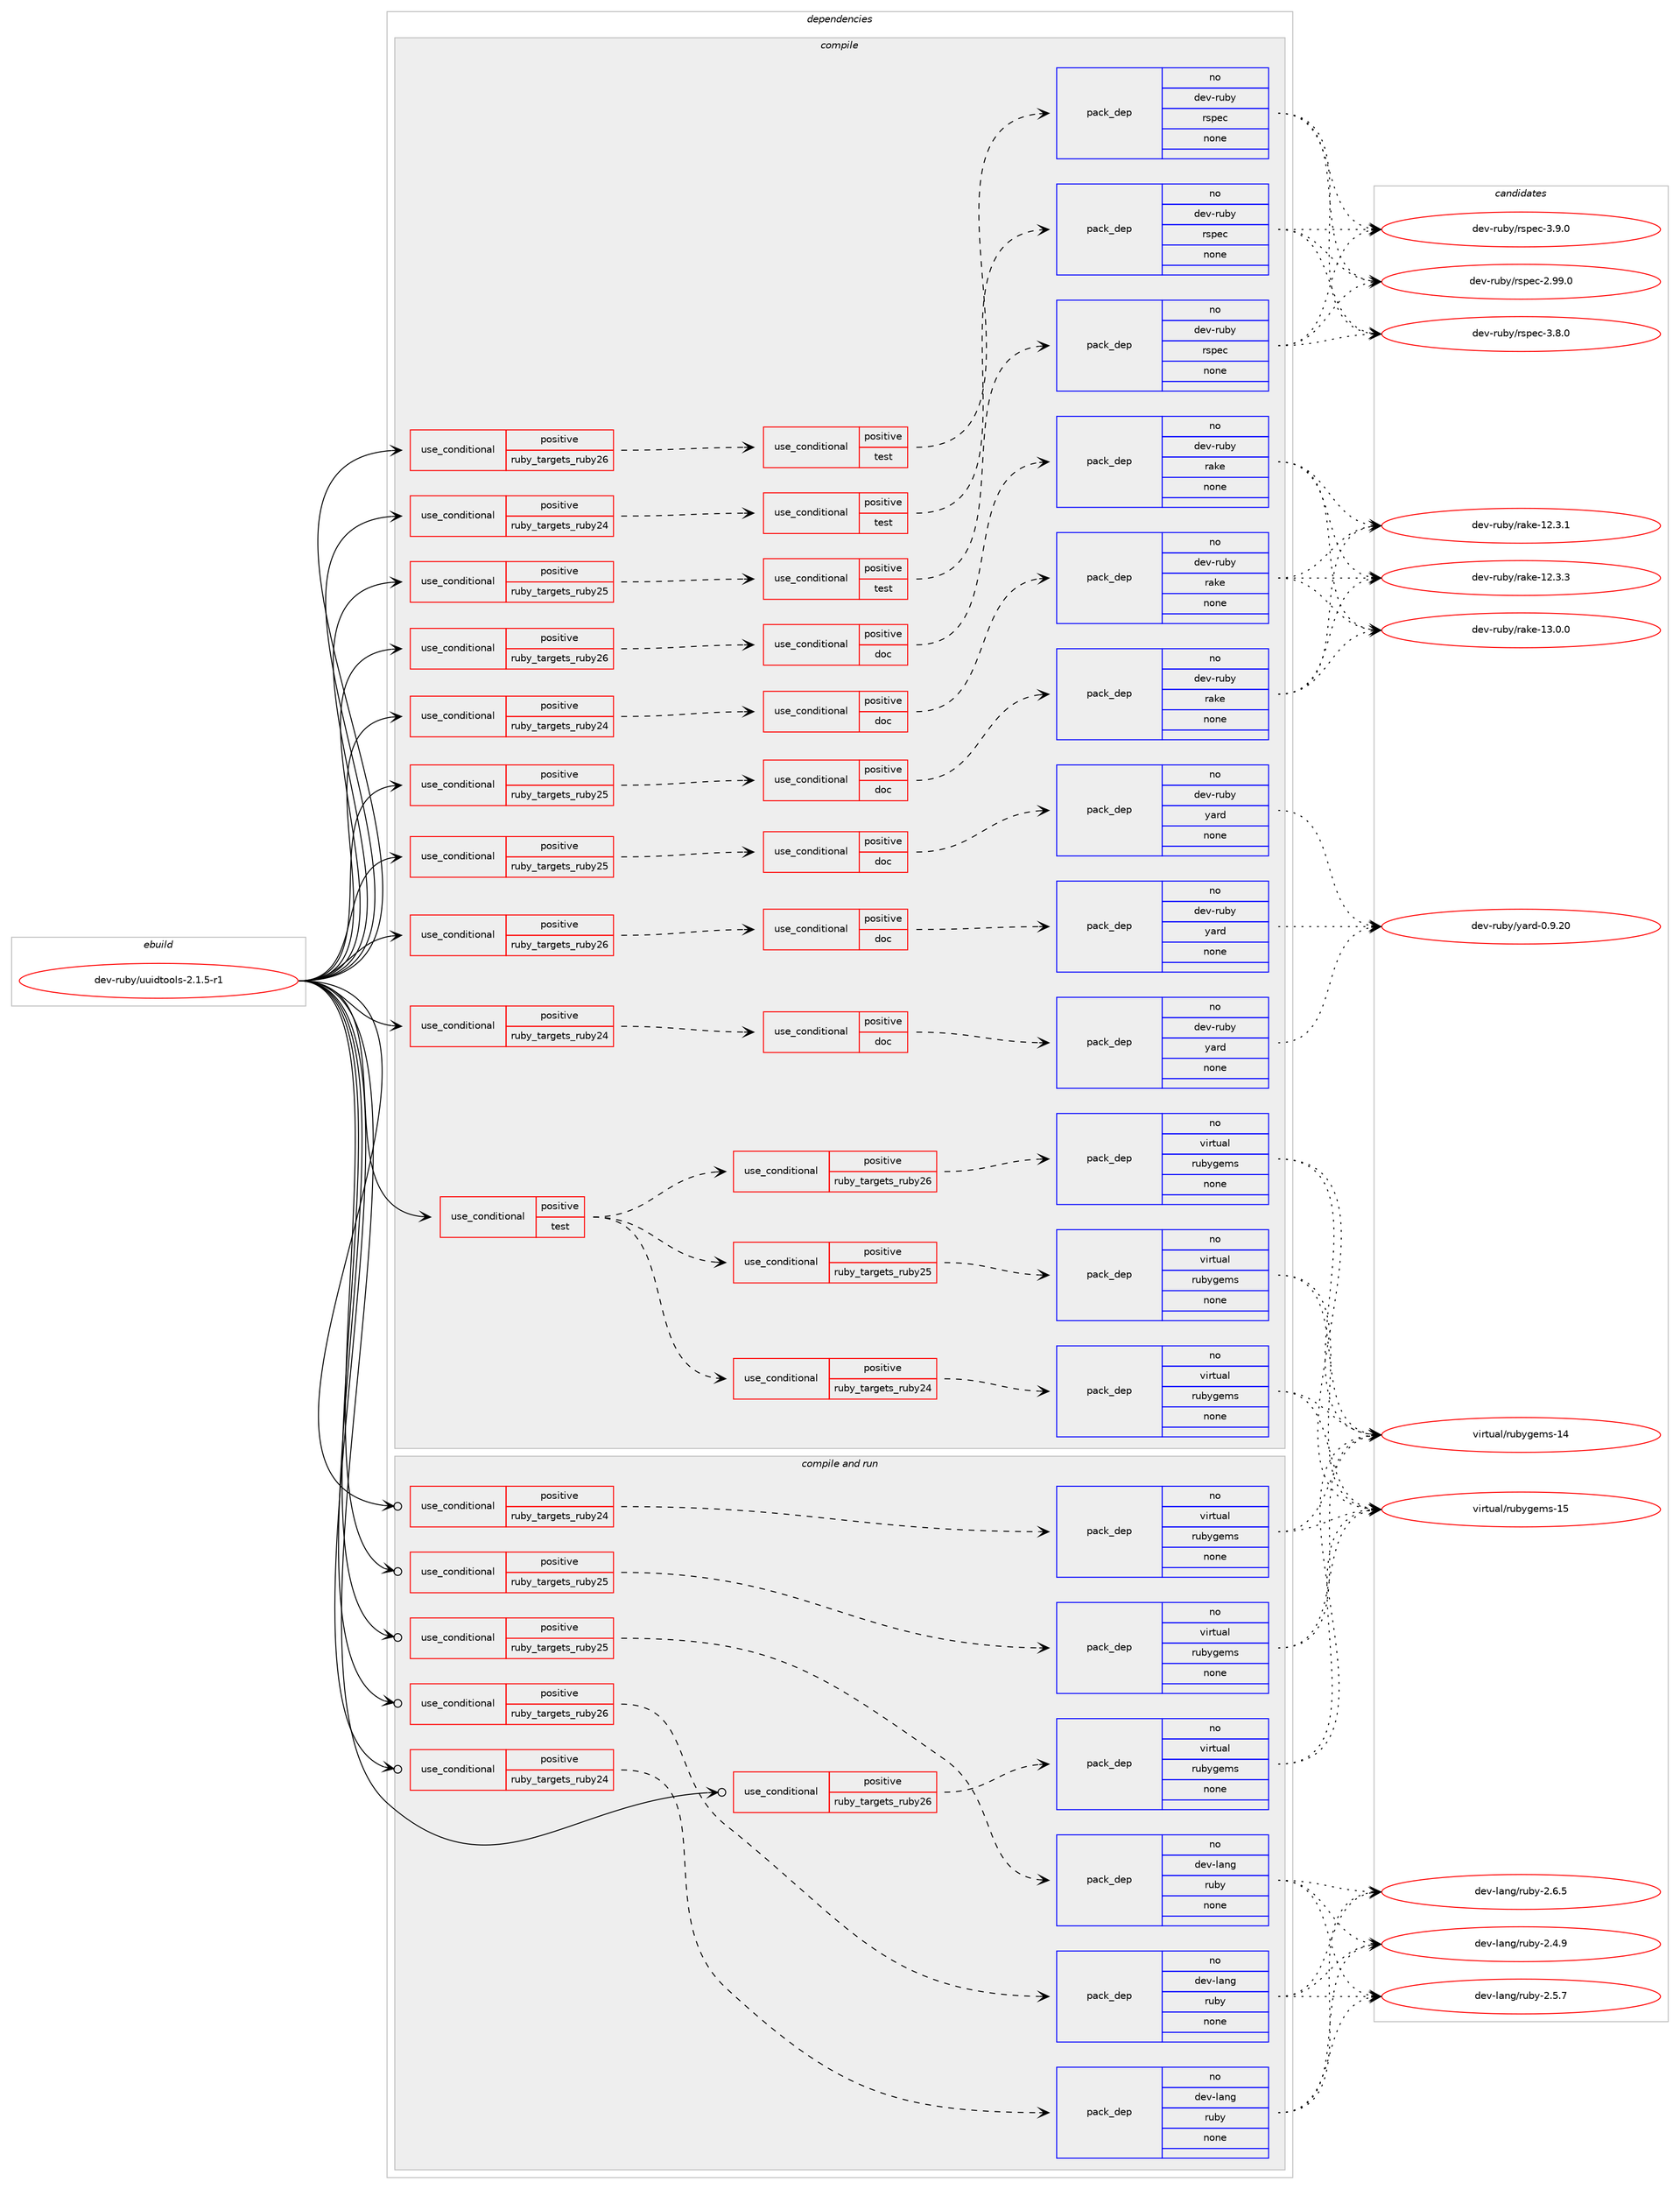 digraph prolog {

# *************
# Graph options
# *************

newrank=true;
concentrate=true;
compound=true;
graph [rankdir=LR,fontname=Helvetica,fontsize=10,ranksep=1.5];#, ranksep=2.5, nodesep=0.2];
edge  [arrowhead=vee];
node  [fontname=Helvetica,fontsize=10];

# **********
# The ebuild
# **********

subgraph cluster_leftcol {
color=gray;
rank=same;
label=<<i>ebuild</i>>;
id [label="dev-ruby/uuidtools-2.1.5-r1", color=red, width=4, href="../dev-ruby/uuidtools-2.1.5-r1.svg"];
}

# ****************
# The dependencies
# ****************

subgraph cluster_midcol {
color=gray;
label=<<i>dependencies</i>>;
subgraph cluster_compile {
fillcolor="#eeeeee";
style=filled;
label=<<i>compile</i>>;
subgraph cond180689 {
dependency721802 [label=<<TABLE BORDER="0" CELLBORDER="1" CELLSPACING="0" CELLPADDING="4"><TR><TD ROWSPAN="3" CELLPADDING="10">use_conditional</TD></TR><TR><TD>positive</TD></TR><TR><TD>ruby_targets_ruby24</TD></TR></TABLE>>, shape=none, color=red];
subgraph cond180690 {
dependency721803 [label=<<TABLE BORDER="0" CELLBORDER="1" CELLSPACING="0" CELLPADDING="4"><TR><TD ROWSPAN="3" CELLPADDING="10">use_conditional</TD></TR><TR><TD>positive</TD></TR><TR><TD>doc</TD></TR></TABLE>>, shape=none, color=red];
subgraph pack529067 {
dependency721804 [label=<<TABLE BORDER="0" CELLBORDER="1" CELLSPACING="0" CELLPADDING="4" WIDTH="220"><TR><TD ROWSPAN="6" CELLPADDING="30">pack_dep</TD></TR><TR><TD WIDTH="110">no</TD></TR><TR><TD>dev-ruby</TD></TR><TR><TD>rake</TD></TR><TR><TD>none</TD></TR><TR><TD></TD></TR></TABLE>>, shape=none, color=blue];
}
dependency721803:e -> dependency721804:w [weight=20,style="dashed",arrowhead="vee"];
}
dependency721802:e -> dependency721803:w [weight=20,style="dashed",arrowhead="vee"];
}
id:e -> dependency721802:w [weight=20,style="solid",arrowhead="vee"];
subgraph cond180691 {
dependency721805 [label=<<TABLE BORDER="0" CELLBORDER="1" CELLSPACING="0" CELLPADDING="4"><TR><TD ROWSPAN="3" CELLPADDING="10">use_conditional</TD></TR><TR><TD>positive</TD></TR><TR><TD>ruby_targets_ruby24</TD></TR></TABLE>>, shape=none, color=red];
subgraph cond180692 {
dependency721806 [label=<<TABLE BORDER="0" CELLBORDER="1" CELLSPACING="0" CELLPADDING="4"><TR><TD ROWSPAN="3" CELLPADDING="10">use_conditional</TD></TR><TR><TD>positive</TD></TR><TR><TD>doc</TD></TR></TABLE>>, shape=none, color=red];
subgraph pack529068 {
dependency721807 [label=<<TABLE BORDER="0" CELLBORDER="1" CELLSPACING="0" CELLPADDING="4" WIDTH="220"><TR><TD ROWSPAN="6" CELLPADDING="30">pack_dep</TD></TR><TR><TD WIDTH="110">no</TD></TR><TR><TD>dev-ruby</TD></TR><TR><TD>yard</TD></TR><TR><TD>none</TD></TR><TR><TD></TD></TR></TABLE>>, shape=none, color=blue];
}
dependency721806:e -> dependency721807:w [weight=20,style="dashed",arrowhead="vee"];
}
dependency721805:e -> dependency721806:w [weight=20,style="dashed",arrowhead="vee"];
}
id:e -> dependency721805:w [weight=20,style="solid",arrowhead="vee"];
subgraph cond180693 {
dependency721808 [label=<<TABLE BORDER="0" CELLBORDER="1" CELLSPACING="0" CELLPADDING="4"><TR><TD ROWSPAN="3" CELLPADDING="10">use_conditional</TD></TR><TR><TD>positive</TD></TR><TR><TD>ruby_targets_ruby24</TD></TR></TABLE>>, shape=none, color=red];
subgraph cond180694 {
dependency721809 [label=<<TABLE BORDER="0" CELLBORDER="1" CELLSPACING="0" CELLPADDING="4"><TR><TD ROWSPAN="3" CELLPADDING="10">use_conditional</TD></TR><TR><TD>positive</TD></TR><TR><TD>test</TD></TR></TABLE>>, shape=none, color=red];
subgraph pack529069 {
dependency721810 [label=<<TABLE BORDER="0" CELLBORDER="1" CELLSPACING="0" CELLPADDING="4" WIDTH="220"><TR><TD ROWSPAN="6" CELLPADDING="30">pack_dep</TD></TR><TR><TD WIDTH="110">no</TD></TR><TR><TD>dev-ruby</TD></TR><TR><TD>rspec</TD></TR><TR><TD>none</TD></TR><TR><TD></TD></TR></TABLE>>, shape=none, color=blue];
}
dependency721809:e -> dependency721810:w [weight=20,style="dashed",arrowhead="vee"];
}
dependency721808:e -> dependency721809:w [weight=20,style="dashed",arrowhead="vee"];
}
id:e -> dependency721808:w [weight=20,style="solid",arrowhead="vee"];
subgraph cond180695 {
dependency721811 [label=<<TABLE BORDER="0" CELLBORDER="1" CELLSPACING="0" CELLPADDING="4"><TR><TD ROWSPAN="3" CELLPADDING="10">use_conditional</TD></TR><TR><TD>positive</TD></TR><TR><TD>ruby_targets_ruby25</TD></TR></TABLE>>, shape=none, color=red];
subgraph cond180696 {
dependency721812 [label=<<TABLE BORDER="0" CELLBORDER="1" CELLSPACING="0" CELLPADDING="4"><TR><TD ROWSPAN="3" CELLPADDING="10">use_conditional</TD></TR><TR><TD>positive</TD></TR><TR><TD>doc</TD></TR></TABLE>>, shape=none, color=red];
subgraph pack529070 {
dependency721813 [label=<<TABLE BORDER="0" CELLBORDER="1" CELLSPACING="0" CELLPADDING="4" WIDTH="220"><TR><TD ROWSPAN="6" CELLPADDING="30">pack_dep</TD></TR><TR><TD WIDTH="110">no</TD></TR><TR><TD>dev-ruby</TD></TR><TR><TD>rake</TD></TR><TR><TD>none</TD></TR><TR><TD></TD></TR></TABLE>>, shape=none, color=blue];
}
dependency721812:e -> dependency721813:w [weight=20,style="dashed",arrowhead="vee"];
}
dependency721811:e -> dependency721812:w [weight=20,style="dashed",arrowhead="vee"];
}
id:e -> dependency721811:w [weight=20,style="solid",arrowhead="vee"];
subgraph cond180697 {
dependency721814 [label=<<TABLE BORDER="0" CELLBORDER="1" CELLSPACING="0" CELLPADDING="4"><TR><TD ROWSPAN="3" CELLPADDING="10">use_conditional</TD></TR><TR><TD>positive</TD></TR><TR><TD>ruby_targets_ruby25</TD></TR></TABLE>>, shape=none, color=red];
subgraph cond180698 {
dependency721815 [label=<<TABLE BORDER="0" CELLBORDER="1" CELLSPACING="0" CELLPADDING="4"><TR><TD ROWSPAN="3" CELLPADDING="10">use_conditional</TD></TR><TR><TD>positive</TD></TR><TR><TD>doc</TD></TR></TABLE>>, shape=none, color=red];
subgraph pack529071 {
dependency721816 [label=<<TABLE BORDER="0" CELLBORDER="1" CELLSPACING="0" CELLPADDING="4" WIDTH="220"><TR><TD ROWSPAN="6" CELLPADDING="30">pack_dep</TD></TR><TR><TD WIDTH="110">no</TD></TR><TR><TD>dev-ruby</TD></TR><TR><TD>yard</TD></TR><TR><TD>none</TD></TR><TR><TD></TD></TR></TABLE>>, shape=none, color=blue];
}
dependency721815:e -> dependency721816:w [weight=20,style="dashed",arrowhead="vee"];
}
dependency721814:e -> dependency721815:w [weight=20,style="dashed",arrowhead="vee"];
}
id:e -> dependency721814:w [weight=20,style="solid",arrowhead="vee"];
subgraph cond180699 {
dependency721817 [label=<<TABLE BORDER="0" CELLBORDER="1" CELLSPACING="0" CELLPADDING="4"><TR><TD ROWSPAN="3" CELLPADDING="10">use_conditional</TD></TR><TR><TD>positive</TD></TR><TR><TD>ruby_targets_ruby25</TD></TR></TABLE>>, shape=none, color=red];
subgraph cond180700 {
dependency721818 [label=<<TABLE BORDER="0" CELLBORDER="1" CELLSPACING="0" CELLPADDING="4"><TR><TD ROWSPAN="3" CELLPADDING="10">use_conditional</TD></TR><TR><TD>positive</TD></TR><TR><TD>test</TD></TR></TABLE>>, shape=none, color=red];
subgraph pack529072 {
dependency721819 [label=<<TABLE BORDER="0" CELLBORDER="1" CELLSPACING="0" CELLPADDING="4" WIDTH="220"><TR><TD ROWSPAN="6" CELLPADDING="30">pack_dep</TD></TR><TR><TD WIDTH="110">no</TD></TR><TR><TD>dev-ruby</TD></TR><TR><TD>rspec</TD></TR><TR><TD>none</TD></TR><TR><TD></TD></TR></TABLE>>, shape=none, color=blue];
}
dependency721818:e -> dependency721819:w [weight=20,style="dashed",arrowhead="vee"];
}
dependency721817:e -> dependency721818:w [weight=20,style="dashed",arrowhead="vee"];
}
id:e -> dependency721817:w [weight=20,style="solid",arrowhead="vee"];
subgraph cond180701 {
dependency721820 [label=<<TABLE BORDER="0" CELLBORDER="1" CELLSPACING="0" CELLPADDING="4"><TR><TD ROWSPAN="3" CELLPADDING="10">use_conditional</TD></TR><TR><TD>positive</TD></TR><TR><TD>ruby_targets_ruby26</TD></TR></TABLE>>, shape=none, color=red];
subgraph cond180702 {
dependency721821 [label=<<TABLE BORDER="0" CELLBORDER="1" CELLSPACING="0" CELLPADDING="4"><TR><TD ROWSPAN="3" CELLPADDING="10">use_conditional</TD></TR><TR><TD>positive</TD></TR><TR><TD>doc</TD></TR></TABLE>>, shape=none, color=red];
subgraph pack529073 {
dependency721822 [label=<<TABLE BORDER="0" CELLBORDER="1" CELLSPACING="0" CELLPADDING="4" WIDTH="220"><TR><TD ROWSPAN="6" CELLPADDING="30">pack_dep</TD></TR><TR><TD WIDTH="110">no</TD></TR><TR><TD>dev-ruby</TD></TR><TR><TD>rake</TD></TR><TR><TD>none</TD></TR><TR><TD></TD></TR></TABLE>>, shape=none, color=blue];
}
dependency721821:e -> dependency721822:w [weight=20,style="dashed",arrowhead="vee"];
}
dependency721820:e -> dependency721821:w [weight=20,style="dashed",arrowhead="vee"];
}
id:e -> dependency721820:w [weight=20,style="solid",arrowhead="vee"];
subgraph cond180703 {
dependency721823 [label=<<TABLE BORDER="0" CELLBORDER="1" CELLSPACING="0" CELLPADDING="4"><TR><TD ROWSPAN="3" CELLPADDING="10">use_conditional</TD></TR><TR><TD>positive</TD></TR><TR><TD>ruby_targets_ruby26</TD></TR></TABLE>>, shape=none, color=red];
subgraph cond180704 {
dependency721824 [label=<<TABLE BORDER="0" CELLBORDER="1" CELLSPACING="0" CELLPADDING="4"><TR><TD ROWSPAN="3" CELLPADDING="10">use_conditional</TD></TR><TR><TD>positive</TD></TR><TR><TD>doc</TD></TR></TABLE>>, shape=none, color=red];
subgraph pack529074 {
dependency721825 [label=<<TABLE BORDER="0" CELLBORDER="1" CELLSPACING="0" CELLPADDING="4" WIDTH="220"><TR><TD ROWSPAN="6" CELLPADDING="30">pack_dep</TD></TR><TR><TD WIDTH="110">no</TD></TR><TR><TD>dev-ruby</TD></TR><TR><TD>yard</TD></TR><TR><TD>none</TD></TR><TR><TD></TD></TR></TABLE>>, shape=none, color=blue];
}
dependency721824:e -> dependency721825:w [weight=20,style="dashed",arrowhead="vee"];
}
dependency721823:e -> dependency721824:w [weight=20,style="dashed",arrowhead="vee"];
}
id:e -> dependency721823:w [weight=20,style="solid",arrowhead="vee"];
subgraph cond180705 {
dependency721826 [label=<<TABLE BORDER="0" CELLBORDER="1" CELLSPACING="0" CELLPADDING="4"><TR><TD ROWSPAN="3" CELLPADDING="10">use_conditional</TD></TR><TR><TD>positive</TD></TR><TR><TD>ruby_targets_ruby26</TD></TR></TABLE>>, shape=none, color=red];
subgraph cond180706 {
dependency721827 [label=<<TABLE BORDER="0" CELLBORDER="1" CELLSPACING="0" CELLPADDING="4"><TR><TD ROWSPAN="3" CELLPADDING="10">use_conditional</TD></TR><TR><TD>positive</TD></TR><TR><TD>test</TD></TR></TABLE>>, shape=none, color=red];
subgraph pack529075 {
dependency721828 [label=<<TABLE BORDER="0" CELLBORDER="1" CELLSPACING="0" CELLPADDING="4" WIDTH="220"><TR><TD ROWSPAN="6" CELLPADDING="30">pack_dep</TD></TR><TR><TD WIDTH="110">no</TD></TR><TR><TD>dev-ruby</TD></TR><TR><TD>rspec</TD></TR><TR><TD>none</TD></TR><TR><TD></TD></TR></TABLE>>, shape=none, color=blue];
}
dependency721827:e -> dependency721828:w [weight=20,style="dashed",arrowhead="vee"];
}
dependency721826:e -> dependency721827:w [weight=20,style="dashed",arrowhead="vee"];
}
id:e -> dependency721826:w [weight=20,style="solid",arrowhead="vee"];
subgraph cond180707 {
dependency721829 [label=<<TABLE BORDER="0" CELLBORDER="1" CELLSPACING="0" CELLPADDING="4"><TR><TD ROWSPAN="3" CELLPADDING="10">use_conditional</TD></TR><TR><TD>positive</TD></TR><TR><TD>test</TD></TR></TABLE>>, shape=none, color=red];
subgraph cond180708 {
dependency721830 [label=<<TABLE BORDER="0" CELLBORDER="1" CELLSPACING="0" CELLPADDING="4"><TR><TD ROWSPAN="3" CELLPADDING="10">use_conditional</TD></TR><TR><TD>positive</TD></TR><TR><TD>ruby_targets_ruby24</TD></TR></TABLE>>, shape=none, color=red];
subgraph pack529076 {
dependency721831 [label=<<TABLE BORDER="0" CELLBORDER="1" CELLSPACING="0" CELLPADDING="4" WIDTH="220"><TR><TD ROWSPAN="6" CELLPADDING="30">pack_dep</TD></TR><TR><TD WIDTH="110">no</TD></TR><TR><TD>virtual</TD></TR><TR><TD>rubygems</TD></TR><TR><TD>none</TD></TR><TR><TD></TD></TR></TABLE>>, shape=none, color=blue];
}
dependency721830:e -> dependency721831:w [weight=20,style="dashed",arrowhead="vee"];
}
dependency721829:e -> dependency721830:w [weight=20,style="dashed",arrowhead="vee"];
subgraph cond180709 {
dependency721832 [label=<<TABLE BORDER="0" CELLBORDER="1" CELLSPACING="0" CELLPADDING="4"><TR><TD ROWSPAN="3" CELLPADDING="10">use_conditional</TD></TR><TR><TD>positive</TD></TR><TR><TD>ruby_targets_ruby25</TD></TR></TABLE>>, shape=none, color=red];
subgraph pack529077 {
dependency721833 [label=<<TABLE BORDER="0" CELLBORDER="1" CELLSPACING="0" CELLPADDING="4" WIDTH="220"><TR><TD ROWSPAN="6" CELLPADDING="30">pack_dep</TD></TR><TR><TD WIDTH="110">no</TD></TR><TR><TD>virtual</TD></TR><TR><TD>rubygems</TD></TR><TR><TD>none</TD></TR><TR><TD></TD></TR></TABLE>>, shape=none, color=blue];
}
dependency721832:e -> dependency721833:w [weight=20,style="dashed",arrowhead="vee"];
}
dependency721829:e -> dependency721832:w [weight=20,style="dashed",arrowhead="vee"];
subgraph cond180710 {
dependency721834 [label=<<TABLE BORDER="0" CELLBORDER="1" CELLSPACING="0" CELLPADDING="4"><TR><TD ROWSPAN="3" CELLPADDING="10">use_conditional</TD></TR><TR><TD>positive</TD></TR><TR><TD>ruby_targets_ruby26</TD></TR></TABLE>>, shape=none, color=red];
subgraph pack529078 {
dependency721835 [label=<<TABLE BORDER="0" CELLBORDER="1" CELLSPACING="0" CELLPADDING="4" WIDTH="220"><TR><TD ROWSPAN="6" CELLPADDING="30">pack_dep</TD></TR><TR><TD WIDTH="110">no</TD></TR><TR><TD>virtual</TD></TR><TR><TD>rubygems</TD></TR><TR><TD>none</TD></TR><TR><TD></TD></TR></TABLE>>, shape=none, color=blue];
}
dependency721834:e -> dependency721835:w [weight=20,style="dashed",arrowhead="vee"];
}
dependency721829:e -> dependency721834:w [weight=20,style="dashed",arrowhead="vee"];
}
id:e -> dependency721829:w [weight=20,style="solid",arrowhead="vee"];
}
subgraph cluster_compileandrun {
fillcolor="#eeeeee";
style=filled;
label=<<i>compile and run</i>>;
subgraph cond180711 {
dependency721836 [label=<<TABLE BORDER="0" CELLBORDER="1" CELLSPACING="0" CELLPADDING="4"><TR><TD ROWSPAN="3" CELLPADDING="10">use_conditional</TD></TR><TR><TD>positive</TD></TR><TR><TD>ruby_targets_ruby24</TD></TR></TABLE>>, shape=none, color=red];
subgraph pack529079 {
dependency721837 [label=<<TABLE BORDER="0" CELLBORDER="1" CELLSPACING="0" CELLPADDING="4" WIDTH="220"><TR><TD ROWSPAN="6" CELLPADDING="30">pack_dep</TD></TR><TR><TD WIDTH="110">no</TD></TR><TR><TD>dev-lang</TD></TR><TR><TD>ruby</TD></TR><TR><TD>none</TD></TR><TR><TD></TD></TR></TABLE>>, shape=none, color=blue];
}
dependency721836:e -> dependency721837:w [weight=20,style="dashed",arrowhead="vee"];
}
id:e -> dependency721836:w [weight=20,style="solid",arrowhead="odotvee"];
subgraph cond180712 {
dependency721838 [label=<<TABLE BORDER="0" CELLBORDER="1" CELLSPACING="0" CELLPADDING="4"><TR><TD ROWSPAN="3" CELLPADDING="10">use_conditional</TD></TR><TR><TD>positive</TD></TR><TR><TD>ruby_targets_ruby24</TD></TR></TABLE>>, shape=none, color=red];
subgraph pack529080 {
dependency721839 [label=<<TABLE BORDER="0" CELLBORDER="1" CELLSPACING="0" CELLPADDING="4" WIDTH="220"><TR><TD ROWSPAN="6" CELLPADDING="30">pack_dep</TD></TR><TR><TD WIDTH="110">no</TD></TR><TR><TD>virtual</TD></TR><TR><TD>rubygems</TD></TR><TR><TD>none</TD></TR><TR><TD></TD></TR></TABLE>>, shape=none, color=blue];
}
dependency721838:e -> dependency721839:w [weight=20,style="dashed",arrowhead="vee"];
}
id:e -> dependency721838:w [weight=20,style="solid",arrowhead="odotvee"];
subgraph cond180713 {
dependency721840 [label=<<TABLE BORDER="0" CELLBORDER="1" CELLSPACING="0" CELLPADDING="4"><TR><TD ROWSPAN="3" CELLPADDING="10">use_conditional</TD></TR><TR><TD>positive</TD></TR><TR><TD>ruby_targets_ruby25</TD></TR></TABLE>>, shape=none, color=red];
subgraph pack529081 {
dependency721841 [label=<<TABLE BORDER="0" CELLBORDER="1" CELLSPACING="0" CELLPADDING="4" WIDTH="220"><TR><TD ROWSPAN="6" CELLPADDING="30">pack_dep</TD></TR><TR><TD WIDTH="110">no</TD></TR><TR><TD>dev-lang</TD></TR><TR><TD>ruby</TD></TR><TR><TD>none</TD></TR><TR><TD></TD></TR></TABLE>>, shape=none, color=blue];
}
dependency721840:e -> dependency721841:w [weight=20,style="dashed",arrowhead="vee"];
}
id:e -> dependency721840:w [weight=20,style="solid",arrowhead="odotvee"];
subgraph cond180714 {
dependency721842 [label=<<TABLE BORDER="0" CELLBORDER="1" CELLSPACING="0" CELLPADDING="4"><TR><TD ROWSPAN="3" CELLPADDING="10">use_conditional</TD></TR><TR><TD>positive</TD></TR><TR><TD>ruby_targets_ruby25</TD></TR></TABLE>>, shape=none, color=red];
subgraph pack529082 {
dependency721843 [label=<<TABLE BORDER="0" CELLBORDER="1" CELLSPACING="0" CELLPADDING="4" WIDTH="220"><TR><TD ROWSPAN="6" CELLPADDING="30">pack_dep</TD></TR><TR><TD WIDTH="110">no</TD></TR><TR><TD>virtual</TD></TR><TR><TD>rubygems</TD></TR><TR><TD>none</TD></TR><TR><TD></TD></TR></TABLE>>, shape=none, color=blue];
}
dependency721842:e -> dependency721843:w [weight=20,style="dashed",arrowhead="vee"];
}
id:e -> dependency721842:w [weight=20,style="solid",arrowhead="odotvee"];
subgraph cond180715 {
dependency721844 [label=<<TABLE BORDER="0" CELLBORDER="1" CELLSPACING="0" CELLPADDING="4"><TR><TD ROWSPAN="3" CELLPADDING="10">use_conditional</TD></TR><TR><TD>positive</TD></TR><TR><TD>ruby_targets_ruby26</TD></TR></TABLE>>, shape=none, color=red];
subgraph pack529083 {
dependency721845 [label=<<TABLE BORDER="0" CELLBORDER="1" CELLSPACING="0" CELLPADDING="4" WIDTH="220"><TR><TD ROWSPAN="6" CELLPADDING="30">pack_dep</TD></TR><TR><TD WIDTH="110">no</TD></TR><TR><TD>dev-lang</TD></TR><TR><TD>ruby</TD></TR><TR><TD>none</TD></TR><TR><TD></TD></TR></TABLE>>, shape=none, color=blue];
}
dependency721844:e -> dependency721845:w [weight=20,style="dashed",arrowhead="vee"];
}
id:e -> dependency721844:w [weight=20,style="solid",arrowhead="odotvee"];
subgraph cond180716 {
dependency721846 [label=<<TABLE BORDER="0" CELLBORDER="1" CELLSPACING="0" CELLPADDING="4"><TR><TD ROWSPAN="3" CELLPADDING="10">use_conditional</TD></TR><TR><TD>positive</TD></TR><TR><TD>ruby_targets_ruby26</TD></TR></TABLE>>, shape=none, color=red];
subgraph pack529084 {
dependency721847 [label=<<TABLE BORDER="0" CELLBORDER="1" CELLSPACING="0" CELLPADDING="4" WIDTH="220"><TR><TD ROWSPAN="6" CELLPADDING="30">pack_dep</TD></TR><TR><TD WIDTH="110">no</TD></TR><TR><TD>virtual</TD></TR><TR><TD>rubygems</TD></TR><TR><TD>none</TD></TR><TR><TD></TD></TR></TABLE>>, shape=none, color=blue];
}
dependency721846:e -> dependency721847:w [weight=20,style="dashed",arrowhead="vee"];
}
id:e -> dependency721846:w [weight=20,style="solid",arrowhead="odotvee"];
}
subgraph cluster_run {
fillcolor="#eeeeee";
style=filled;
label=<<i>run</i>>;
}
}

# **************
# The candidates
# **************

subgraph cluster_choices {
rank=same;
color=gray;
label=<<i>candidates</i>>;

subgraph choice529067 {
color=black;
nodesep=1;
choice1001011184511411798121471149710710145495046514649 [label="dev-ruby/rake-12.3.1", color=red, width=4,href="../dev-ruby/rake-12.3.1.svg"];
choice1001011184511411798121471149710710145495046514651 [label="dev-ruby/rake-12.3.3", color=red, width=4,href="../dev-ruby/rake-12.3.3.svg"];
choice1001011184511411798121471149710710145495146484648 [label="dev-ruby/rake-13.0.0", color=red, width=4,href="../dev-ruby/rake-13.0.0.svg"];
dependency721804:e -> choice1001011184511411798121471149710710145495046514649:w [style=dotted,weight="100"];
dependency721804:e -> choice1001011184511411798121471149710710145495046514651:w [style=dotted,weight="100"];
dependency721804:e -> choice1001011184511411798121471149710710145495146484648:w [style=dotted,weight="100"];
}
subgraph choice529068 {
color=black;
nodesep=1;
choice1001011184511411798121471219711410045484657465048 [label="dev-ruby/yard-0.9.20", color=red, width=4,href="../dev-ruby/yard-0.9.20.svg"];
dependency721807:e -> choice1001011184511411798121471219711410045484657465048:w [style=dotted,weight="100"];
}
subgraph choice529069 {
color=black;
nodesep=1;
choice1001011184511411798121471141151121019945504657574648 [label="dev-ruby/rspec-2.99.0", color=red, width=4,href="../dev-ruby/rspec-2.99.0.svg"];
choice10010111845114117981214711411511210199455146564648 [label="dev-ruby/rspec-3.8.0", color=red, width=4,href="../dev-ruby/rspec-3.8.0.svg"];
choice10010111845114117981214711411511210199455146574648 [label="dev-ruby/rspec-3.9.0", color=red, width=4,href="../dev-ruby/rspec-3.9.0.svg"];
dependency721810:e -> choice1001011184511411798121471141151121019945504657574648:w [style=dotted,weight="100"];
dependency721810:e -> choice10010111845114117981214711411511210199455146564648:w [style=dotted,weight="100"];
dependency721810:e -> choice10010111845114117981214711411511210199455146574648:w [style=dotted,weight="100"];
}
subgraph choice529070 {
color=black;
nodesep=1;
choice1001011184511411798121471149710710145495046514649 [label="dev-ruby/rake-12.3.1", color=red, width=4,href="../dev-ruby/rake-12.3.1.svg"];
choice1001011184511411798121471149710710145495046514651 [label="dev-ruby/rake-12.3.3", color=red, width=4,href="../dev-ruby/rake-12.3.3.svg"];
choice1001011184511411798121471149710710145495146484648 [label="dev-ruby/rake-13.0.0", color=red, width=4,href="../dev-ruby/rake-13.0.0.svg"];
dependency721813:e -> choice1001011184511411798121471149710710145495046514649:w [style=dotted,weight="100"];
dependency721813:e -> choice1001011184511411798121471149710710145495046514651:w [style=dotted,weight="100"];
dependency721813:e -> choice1001011184511411798121471149710710145495146484648:w [style=dotted,weight="100"];
}
subgraph choice529071 {
color=black;
nodesep=1;
choice1001011184511411798121471219711410045484657465048 [label="dev-ruby/yard-0.9.20", color=red, width=4,href="../dev-ruby/yard-0.9.20.svg"];
dependency721816:e -> choice1001011184511411798121471219711410045484657465048:w [style=dotted,weight="100"];
}
subgraph choice529072 {
color=black;
nodesep=1;
choice1001011184511411798121471141151121019945504657574648 [label="dev-ruby/rspec-2.99.0", color=red, width=4,href="../dev-ruby/rspec-2.99.0.svg"];
choice10010111845114117981214711411511210199455146564648 [label="dev-ruby/rspec-3.8.0", color=red, width=4,href="../dev-ruby/rspec-3.8.0.svg"];
choice10010111845114117981214711411511210199455146574648 [label="dev-ruby/rspec-3.9.0", color=red, width=4,href="../dev-ruby/rspec-3.9.0.svg"];
dependency721819:e -> choice1001011184511411798121471141151121019945504657574648:w [style=dotted,weight="100"];
dependency721819:e -> choice10010111845114117981214711411511210199455146564648:w [style=dotted,weight="100"];
dependency721819:e -> choice10010111845114117981214711411511210199455146574648:w [style=dotted,weight="100"];
}
subgraph choice529073 {
color=black;
nodesep=1;
choice1001011184511411798121471149710710145495046514649 [label="dev-ruby/rake-12.3.1", color=red, width=4,href="../dev-ruby/rake-12.3.1.svg"];
choice1001011184511411798121471149710710145495046514651 [label="dev-ruby/rake-12.3.3", color=red, width=4,href="../dev-ruby/rake-12.3.3.svg"];
choice1001011184511411798121471149710710145495146484648 [label="dev-ruby/rake-13.0.0", color=red, width=4,href="../dev-ruby/rake-13.0.0.svg"];
dependency721822:e -> choice1001011184511411798121471149710710145495046514649:w [style=dotted,weight="100"];
dependency721822:e -> choice1001011184511411798121471149710710145495046514651:w [style=dotted,weight="100"];
dependency721822:e -> choice1001011184511411798121471149710710145495146484648:w [style=dotted,weight="100"];
}
subgraph choice529074 {
color=black;
nodesep=1;
choice1001011184511411798121471219711410045484657465048 [label="dev-ruby/yard-0.9.20", color=red, width=4,href="../dev-ruby/yard-0.9.20.svg"];
dependency721825:e -> choice1001011184511411798121471219711410045484657465048:w [style=dotted,weight="100"];
}
subgraph choice529075 {
color=black;
nodesep=1;
choice1001011184511411798121471141151121019945504657574648 [label="dev-ruby/rspec-2.99.0", color=red, width=4,href="../dev-ruby/rspec-2.99.0.svg"];
choice10010111845114117981214711411511210199455146564648 [label="dev-ruby/rspec-3.8.0", color=red, width=4,href="../dev-ruby/rspec-3.8.0.svg"];
choice10010111845114117981214711411511210199455146574648 [label="dev-ruby/rspec-3.9.0", color=red, width=4,href="../dev-ruby/rspec-3.9.0.svg"];
dependency721828:e -> choice1001011184511411798121471141151121019945504657574648:w [style=dotted,weight="100"];
dependency721828:e -> choice10010111845114117981214711411511210199455146564648:w [style=dotted,weight="100"];
dependency721828:e -> choice10010111845114117981214711411511210199455146574648:w [style=dotted,weight="100"];
}
subgraph choice529076 {
color=black;
nodesep=1;
choice118105114116117971084711411798121103101109115454952 [label="virtual/rubygems-14", color=red, width=4,href="../virtual/rubygems-14.svg"];
choice118105114116117971084711411798121103101109115454953 [label="virtual/rubygems-15", color=red, width=4,href="../virtual/rubygems-15.svg"];
dependency721831:e -> choice118105114116117971084711411798121103101109115454952:w [style=dotted,weight="100"];
dependency721831:e -> choice118105114116117971084711411798121103101109115454953:w [style=dotted,weight="100"];
}
subgraph choice529077 {
color=black;
nodesep=1;
choice118105114116117971084711411798121103101109115454952 [label="virtual/rubygems-14", color=red, width=4,href="../virtual/rubygems-14.svg"];
choice118105114116117971084711411798121103101109115454953 [label="virtual/rubygems-15", color=red, width=4,href="../virtual/rubygems-15.svg"];
dependency721833:e -> choice118105114116117971084711411798121103101109115454952:w [style=dotted,weight="100"];
dependency721833:e -> choice118105114116117971084711411798121103101109115454953:w [style=dotted,weight="100"];
}
subgraph choice529078 {
color=black;
nodesep=1;
choice118105114116117971084711411798121103101109115454952 [label="virtual/rubygems-14", color=red, width=4,href="../virtual/rubygems-14.svg"];
choice118105114116117971084711411798121103101109115454953 [label="virtual/rubygems-15", color=red, width=4,href="../virtual/rubygems-15.svg"];
dependency721835:e -> choice118105114116117971084711411798121103101109115454952:w [style=dotted,weight="100"];
dependency721835:e -> choice118105114116117971084711411798121103101109115454953:w [style=dotted,weight="100"];
}
subgraph choice529079 {
color=black;
nodesep=1;
choice10010111845108971101034711411798121455046524657 [label="dev-lang/ruby-2.4.9", color=red, width=4,href="../dev-lang/ruby-2.4.9.svg"];
choice10010111845108971101034711411798121455046534655 [label="dev-lang/ruby-2.5.7", color=red, width=4,href="../dev-lang/ruby-2.5.7.svg"];
choice10010111845108971101034711411798121455046544653 [label="dev-lang/ruby-2.6.5", color=red, width=4,href="../dev-lang/ruby-2.6.5.svg"];
dependency721837:e -> choice10010111845108971101034711411798121455046524657:w [style=dotted,weight="100"];
dependency721837:e -> choice10010111845108971101034711411798121455046534655:w [style=dotted,weight="100"];
dependency721837:e -> choice10010111845108971101034711411798121455046544653:w [style=dotted,weight="100"];
}
subgraph choice529080 {
color=black;
nodesep=1;
choice118105114116117971084711411798121103101109115454952 [label="virtual/rubygems-14", color=red, width=4,href="../virtual/rubygems-14.svg"];
choice118105114116117971084711411798121103101109115454953 [label="virtual/rubygems-15", color=red, width=4,href="../virtual/rubygems-15.svg"];
dependency721839:e -> choice118105114116117971084711411798121103101109115454952:w [style=dotted,weight="100"];
dependency721839:e -> choice118105114116117971084711411798121103101109115454953:w [style=dotted,weight="100"];
}
subgraph choice529081 {
color=black;
nodesep=1;
choice10010111845108971101034711411798121455046524657 [label="dev-lang/ruby-2.4.9", color=red, width=4,href="../dev-lang/ruby-2.4.9.svg"];
choice10010111845108971101034711411798121455046534655 [label="dev-lang/ruby-2.5.7", color=red, width=4,href="../dev-lang/ruby-2.5.7.svg"];
choice10010111845108971101034711411798121455046544653 [label="dev-lang/ruby-2.6.5", color=red, width=4,href="../dev-lang/ruby-2.6.5.svg"];
dependency721841:e -> choice10010111845108971101034711411798121455046524657:w [style=dotted,weight="100"];
dependency721841:e -> choice10010111845108971101034711411798121455046534655:w [style=dotted,weight="100"];
dependency721841:e -> choice10010111845108971101034711411798121455046544653:w [style=dotted,weight="100"];
}
subgraph choice529082 {
color=black;
nodesep=1;
choice118105114116117971084711411798121103101109115454952 [label="virtual/rubygems-14", color=red, width=4,href="../virtual/rubygems-14.svg"];
choice118105114116117971084711411798121103101109115454953 [label="virtual/rubygems-15", color=red, width=4,href="../virtual/rubygems-15.svg"];
dependency721843:e -> choice118105114116117971084711411798121103101109115454952:w [style=dotted,weight="100"];
dependency721843:e -> choice118105114116117971084711411798121103101109115454953:w [style=dotted,weight="100"];
}
subgraph choice529083 {
color=black;
nodesep=1;
choice10010111845108971101034711411798121455046524657 [label="dev-lang/ruby-2.4.9", color=red, width=4,href="../dev-lang/ruby-2.4.9.svg"];
choice10010111845108971101034711411798121455046534655 [label="dev-lang/ruby-2.5.7", color=red, width=4,href="../dev-lang/ruby-2.5.7.svg"];
choice10010111845108971101034711411798121455046544653 [label="dev-lang/ruby-2.6.5", color=red, width=4,href="../dev-lang/ruby-2.6.5.svg"];
dependency721845:e -> choice10010111845108971101034711411798121455046524657:w [style=dotted,weight="100"];
dependency721845:e -> choice10010111845108971101034711411798121455046534655:w [style=dotted,weight="100"];
dependency721845:e -> choice10010111845108971101034711411798121455046544653:w [style=dotted,weight="100"];
}
subgraph choice529084 {
color=black;
nodesep=1;
choice118105114116117971084711411798121103101109115454952 [label="virtual/rubygems-14", color=red, width=4,href="../virtual/rubygems-14.svg"];
choice118105114116117971084711411798121103101109115454953 [label="virtual/rubygems-15", color=red, width=4,href="../virtual/rubygems-15.svg"];
dependency721847:e -> choice118105114116117971084711411798121103101109115454952:w [style=dotted,weight="100"];
dependency721847:e -> choice118105114116117971084711411798121103101109115454953:w [style=dotted,weight="100"];
}
}

}
